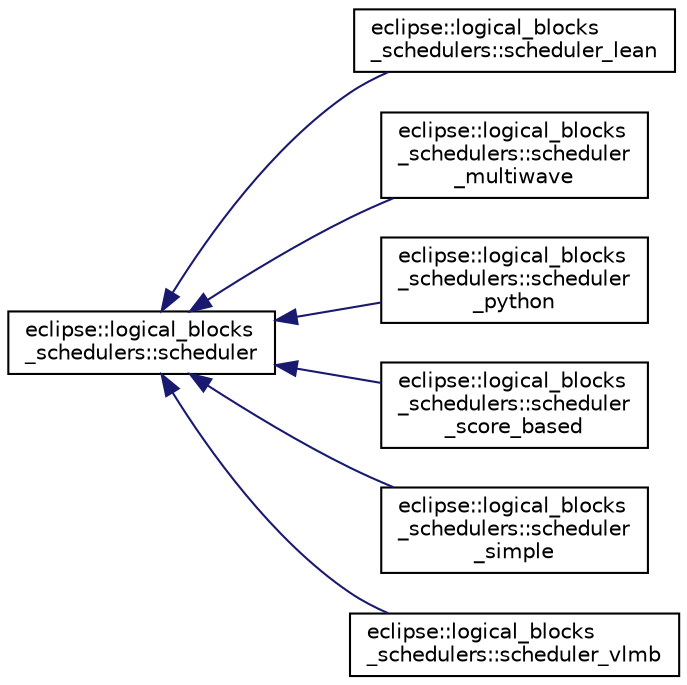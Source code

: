 digraph "Graphical Class Hierarchy"
{
  edge [fontname="Helvetica",fontsize="10",labelfontname="Helvetica",labelfontsize="10"];
  node [fontname="Helvetica",fontsize="10",shape=record];
  rankdir="LR";
  Node1 [label="eclipse::logical_blocks\l_schedulers::scheduler",height=0.2,width=0.4,color="black", fillcolor="white", style="filled",URL="$classeclipse_1_1logical__blocks__schedulers_1_1scheduler.html"];
  Node1 -> Node2 [dir="back",color="midnightblue",fontsize="10",style="solid",fontname="Helvetica"];
  Node2 [label="eclipse::logical_blocks\l_schedulers::scheduler_lean",height=0.2,width=0.4,color="black", fillcolor="white", style="filled",URL="$classeclipse_1_1logical__blocks__schedulers_1_1scheduler__lean.html"];
  Node1 -> Node3 [dir="back",color="midnightblue",fontsize="10",style="solid",fontname="Helvetica"];
  Node3 [label="eclipse::logical_blocks\l_schedulers::scheduler\l_multiwave",height=0.2,width=0.4,color="black", fillcolor="white", style="filled",URL="$classeclipse_1_1logical__blocks__schedulers_1_1scheduler__multiwave.html"];
  Node1 -> Node4 [dir="back",color="midnightblue",fontsize="10",style="solid",fontname="Helvetica"];
  Node4 [label="eclipse::logical_blocks\l_schedulers::scheduler\l_python",height=0.2,width=0.4,color="black", fillcolor="white", style="filled",URL="$classeclipse_1_1logical__blocks__schedulers_1_1scheduler__python.html"];
  Node1 -> Node5 [dir="back",color="midnightblue",fontsize="10",style="solid",fontname="Helvetica"];
  Node5 [label="eclipse::logical_blocks\l_schedulers::scheduler\l_score_based",height=0.2,width=0.4,color="black", fillcolor="white", style="filled",URL="$classeclipse_1_1logical__blocks__schedulers_1_1scheduler__score__based.html"];
  Node1 -> Node6 [dir="back",color="midnightblue",fontsize="10",style="solid",fontname="Helvetica"];
  Node6 [label="eclipse::logical_blocks\l_schedulers::scheduler\l_simple",height=0.2,width=0.4,color="black", fillcolor="white", style="filled",URL="$classeclipse_1_1logical__blocks__schedulers_1_1scheduler__simple.html"];
  Node1 -> Node7 [dir="back",color="midnightblue",fontsize="10",style="solid",fontname="Helvetica"];
  Node7 [label="eclipse::logical_blocks\l_schedulers::scheduler_vlmb",height=0.2,width=0.4,color="black", fillcolor="white", style="filled",URL="$classeclipse_1_1logical__blocks__schedulers_1_1scheduler__vlmb.html"];
}
